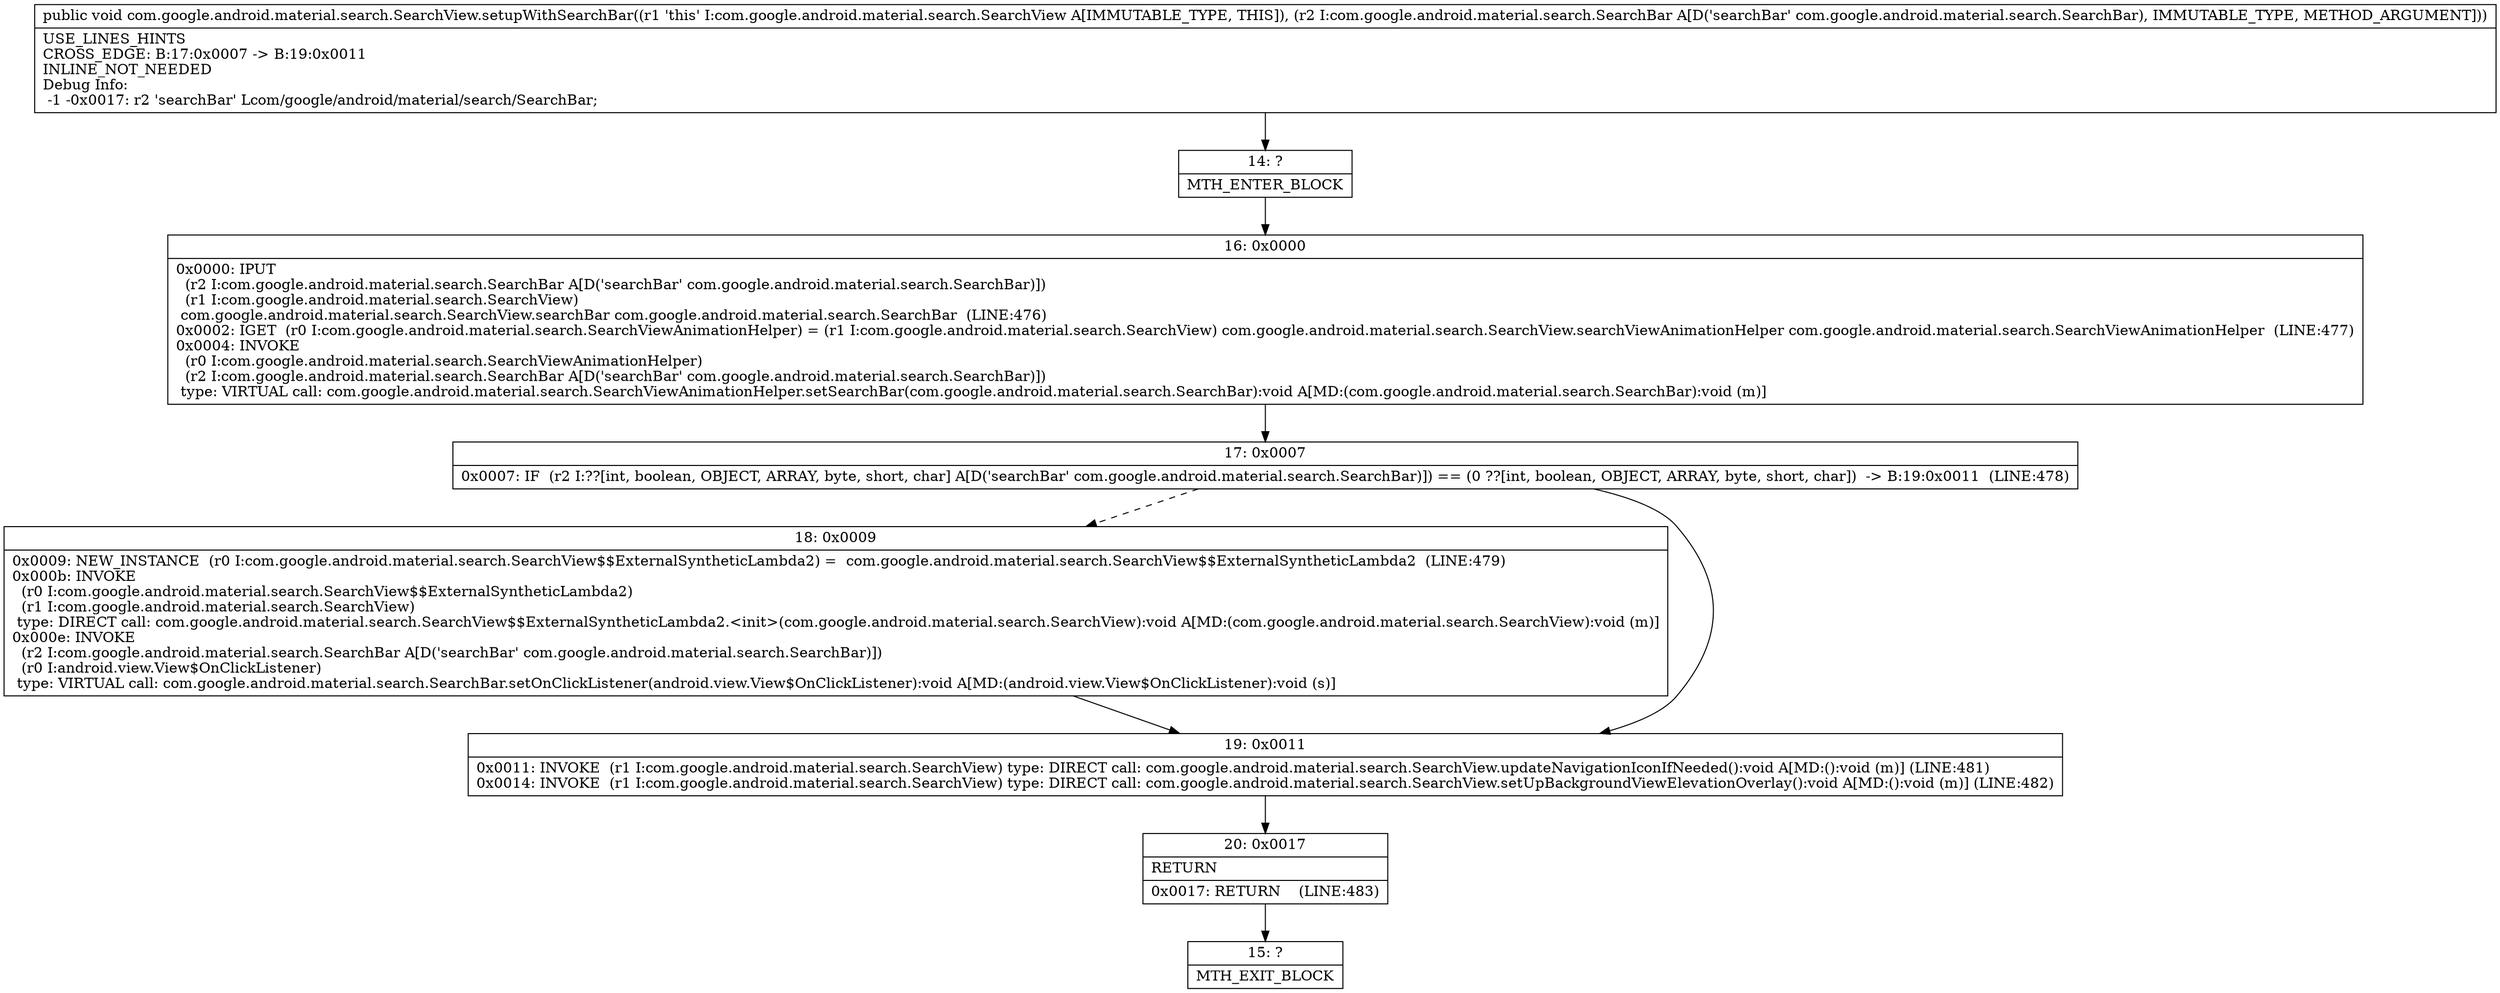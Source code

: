 digraph "CFG forcom.google.android.material.search.SearchView.setupWithSearchBar(Lcom\/google\/android\/material\/search\/SearchBar;)V" {
Node_14 [shape=record,label="{14\:\ ?|MTH_ENTER_BLOCK\l}"];
Node_16 [shape=record,label="{16\:\ 0x0000|0x0000: IPUT  \l  (r2 I:com.google.android.material.search.SearchBar A[D('searchBar' com.google.android.material.search.SearchBar)])\l  (r1 I:com.google.android.material.search.SearchView)\l com.google.android.material.search.SearchView.searchBar com.google.android.material.search.SearchBar  (LINE:476)\l0x0002: IGET  (r0 I:com.google.android.material.search.SearchViewAnimationHelper) = (r1 I:com.google.android.material.search.SearchView) com.google.android.material.search.SearchView.searchViewAnimationHelper com.google.android.material.search.SearchViewAnimationHelper  (LINE:477)\l0x0004: INVOKE  \l  (r0 I:com.google.android.material.search.SearchViewAnimationHelper)\l  (r2 I:com.google.android.material.search.SearchBar A[D('searchBar' com.google.android.material.search.SearchBar)])\l type: VIRTUAL call: com.google.android.material.search.SearchViewAnimationHelper.setSearchBar(com.google.android.material.search.SearchBar):void A[MD:(com.google.android.material.search.SearchBar):void (m)]\l}"];
Node_17 [shape=record,label="{17\:\ 0x0007|0x0007: IF  (r2 I:??[int, boolean, OBJECT, ARRAY, byte, short, char] A[D('searchBar' com.google.android.material.search.SearchBar)]) == (0 ??[int, boolean, OBJECT, ARRAY, byte, short, char])  \-\> B:19:0x0011  (LINE:478)\l}"];
Node_18 [shape=record,label="{18\:\ 0x0009|0x0009: NEW_INSTANCE  (r0 I:com.google.android.material.search.SearchView$$ExternalSyntheticLambda2) =  com.google.android.material.search.SearchView$$ExternalSyntheticLambda2  (LINE:479)\l0x000b: INVOKE  \l  (r0 I:com.google.android.material.search.SearchView$$ExternalSyntheticLambda2)\l  (r1 I:com.google.android.material.search.SearchView)\l type: DIRECT call: com.google.android.material.search.SearchView$$ExternalSyntheticLambda2.\<init\>(com.google.android.material.search.SearchView):void A[MD:(com.google.android.material.search.SearchView):void (m)]\l0x000e: INVOKE  \l  (r2 I:com.google.android.material.search.SearchBar A[D('searchBar' com.google.android.material.search.SearchBar)])\l  (r0 I:android.view.View$OnClickListener)\l type: VIRTUAL call: com.google.android.material.search.SearchBar.setOnClickListener(android.view.View$OnClickListener):void A[MD:(android.view.View$OnClickListener):void (s)]\l}"];
Node_19 [shape=record,label="{19\:\ 0x0011|0x0011: INVOKE  (r1 I:com.google.android.material.search.SearchView) type: DIRECT call: com.google.android.material.search.SearchView.updateNavigationIconIfNeeded():void A[MD:():void (m)] (LINE:481)\l0x0014: INVOKE  (r1 I:com.google.android.material.search.SearchView) type: DIRECT call: com.google.android.material.search.SearchView.setUpBackgroundViewElevationOverlay():void A[MD:():void (m)] (LINE:482)\l}"];
Node_20 [shape=record,label="{20\:\ 0x0017|RETURN\l|0x0017: RETURN    (LINE:483)\l}"];
Node_15 [shape=record,label="{15\:\ ?|MTH_EXIT_BLOCK\l}"];
MethodNode[shape=record,label="{public void com.google.android.material.search.SearchView.setupWithSearchBar((r1 'this' I:com.google.android.material.search.SearchView A[IMMUTABLE_TYPE, THIS]), (r2 I:com.google.android.material.search.SearchBar A[D('searchBar' com.google.android.material.search.SearchBar), IMMUTABLE_TYPE, METHOD_ARGUMENT]))  | USE_LINES_HINTS\lCROSS_EDGE: B:17:0x0007 \-\> B:19:0x0011\lINLINE_NOT_NEEDED\lDebug Info:\l  \-1 \-0x0017: r2 'searchBar' Lcom\/google\/android\/material\/search\/SearchBar;\l}"];
MethodNode -> Node_14;Node_14 -> Node_16;
Node_16 -> Node_17;
Node_17 -> Node_18[style=dashed];
Node_17 -> Node_19;
Node_18 -> Node_19;
Node_19 -> Node_20;
Node_20 -> Node_15;
}


